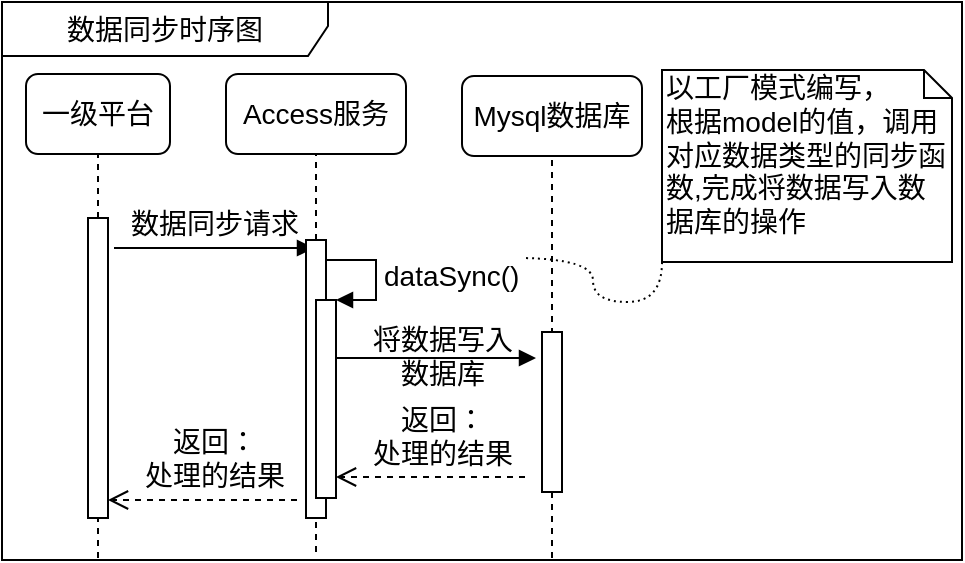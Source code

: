 <mxfile version="10.6.7" type="github"><diagram id="Nq_o8yzWOpiHp1co7Icl" name="ÃÂÃÂ§ÃÂÃÂ¬ÃÂÃÂ¬ 1 ÃÂÃÂ©ÃÂÃÂ¡ÃÂÃÂµ"><mxGraphModel dx="1007" dy="579" grid="1" gridSize="10" guides="1" tooltips="1" connect="1" arrows="1" fold="1" page="1" pageScale="1" pageWidth="850" pageHeight="1100" math="0" shadow="0"><root><mxCell id="0"/><mxCell id="1" parent="0"/><mxCell id="xPaLHOL1WlisoM8n0BUH-14" value="" style="endArrow=none;dashed=1;html=1;fontSize=14;fontColor=#000000;" parent="1" edge="1"><mxGeometry width="50" height="50" relative="1" as="geometry"><mxPoint x="277" y="447" as="sourcePoint"/><mxPoint x="277" y="400" as="targetPoint"/></mxGeometry></mxCell><mxCell id="xPaLHOL1WlisoM8n0BUH-29" value="&lt;font style=&quot;font-size: 14px&quot;&gt;数据同步时序图&lt;/font&gt;" style="shape=umlFrame;whiteSpace=wrap;html=1;width=163;height=27;" parent="1" vertex="1"><mxGeometry x="120" y="172" width="480" height="279" as="geometry"/></mxCell><mxCell id="xPaLHOL1WlisoM8n0BUH-15" value="&lt;font style=&quot;font-size: 14px&quot;&gt;数据同步请求&lt;/font&gt;" style="html=1;verticalAlign=bottom;endArrow=block;labelBackgroundColor=none;fontFamily=Verdana;fontSize=14;elbow=vertical;fontColor=#000000;" parent="1" edge="1"><mxGeometry relative="1" as="geometry"><mxPoint x="176" y="295" as="sourcePoint"/><mxPoint x="276" y="295" as="targetPoint"/></mxGeometry></mxCell><mxCell id="xPaLHOL1WlisoM8n0BUH-2" value="Access服务" style="rounded=1;whiteSpace=wrap;html=1;fontSize=14;fontColor=#000000;" parent="1" vertex="1"><mxGeometry x="232" y="208" width="90" height="40" as="geometry"/></mxCell><mxCell id="xPaLHOL1WlisoM8n0BUH-3" value="" style="endArrow=none;dashed=1;html=1;fontSize=14;fontColor=#000000;" parent="1" source="xPaLHOL1WlisoM8n0BUH-13" edge="1"><mxGeometry width="50" height="50" relative="1" as="geometry"><mxPoint x="277" y="498" as="sourcePoint"/><mxPoint x="277" y="248" as="targetPoint"/></mxGeometry></mxCell><mxCell id="xPaLHOL1WlisoM8n0BUH-4" value="" style="endArrow=none;dashed=1;html=1;fontSize=14;fontColor=#000000;entryX=0.5;entryY=1;entryDx=0;entryDy=0;" parent="1" source="04s7mEBJnTga2DXDxcHk-3" target="xPaLHOL1WlisoM8n0BUH-9" edge="1"><mxGeometry width="50" height="50" relative="1" as="geometry"><mxPoint x="168" y="450" as="sourcePoint"/><mxPoint x="173.5" y="272.5" as="targetPoint"/></mxGeometry></mxCell><mxCell id="xPaLHOL1WlisoM8n0BUH-9" value="一级平台" style="rounded=1;whiteSpace=wrap;html=1;fontSize=14;fontColor=#000000;" parent="1" vertex="1"><mxGeometry x="132" y="208" width="72" height="40" as="geometry"/></mxCell><mxCell id="xPaLHOL1WlisoM8n0BUH-13" value="" style="html=1;points=[];perimeter=orthogonalPerimeter;rounded=0;shadow=0;comic=0;labelBackgroundColor=none;strokeColor=#000000;strokeWidth=1;fillColor=#FFFFFF;fontFamily=Verdana;fontSize=14;fontColor=#000000;align=center;" parent="1" vertex="1"><mxGeometry x="272" y="291" width="10" height="139" as="geometry"/></mxCell><mxCell id="xPaLHOL1WlisoM8n0BUH-28" value="返回：&lt;br&gt;处理的结果&lt;br&gt;" style="html=1;verticalAlign=bottom;endArrow=open;dashed=1;endSize=8;labelBackgroundColor=none;fontFamily=Verdana;fontSize=14;fontColor=#000000;" parent="1" edge="1"><mxGeometry x="-0.111" relative="1" as="geometry"><mxPoint x="173" y="421" as="targetPoint"/><mxPoint x="267.5" y="421" as="sourcePoint"/><mxPoint as="offset"/></mxGeometry></mxCell><mxCell id="-LViELrZoC9JiLsh_qoM-4" value="" style="html=1;points=[];perimeter=orthogonalPerimeter;fontSize=14;" parent="1" vertex="1"><mxGeometry x="277" y="321" width="10" height="99" as="geometry"/></mxCell><mxCell id="-LViELrZoC9JiLsh_qoM-5" value="dataSync()" style="edgeStyle=orthogonalEdgeStyle;html=1;align=left;spacingLeft=2;endArrow=block;rounded=0;entryX=1;entryY=0;strokeWidth=1;fontSize=14;" parent="1" target="-LViELrZoC9JiLsh_qoM-4" edge="1"><mxGeometry relative="1" as="geometry"><mxPoint x="282" y="301" as="sourcePoint"/><Array as="points"><mxPoint x="307" y="301"/></Array></mxGeometry></mxCell><mxCell id="04s7mEBJnTga2DXDxcHk-3" value="" style="html=1;points=[];perimeter=orthogonalPerimeter;rounded=0;shadow=0;comic=0;labelBackgroundColor=none;strokeColor=#000000;strokeWidth=1;fillColor=#FFFFFF;fontFamily=Verdana;fontSize=14;fontColor=#000000;align=center;" vertex="1" parent="1"><mxGeometry x="163" y="280" width="10" height="150" as="geometry"/></mxCell><mxCell id="04s7mEBJnTga2DXDxcHk-4" value="" style="endArrow=none;dashed=1;html=1;fontSize=14;fontColor=#000000;entryX=0.5;entryY=1;entryDx=0;entryDy=0;" edge="1" parent="1" target="04s7mEBJnTga2DXDxcHk-3"><mxGeometry width="50" height="50" relative="1" as="geometry"><mxPoint x="168" y="450" as="sourcePoint"/><mxPoint x="168" y="248" as="targetPoint"/></mxGeometry></mxCell><mxCell id="04s7mEBJnTga2DXDxcHk-19" style="edgeStyle=orthogonalEdgeStyle;curved=1;rounded=0;orthogonalLoop=1;jettySize=auto;html=1;exitX=0;exitY=1;exitDx=0;exitDy=0;exitPerimeter=0;dashed=1;dashPattern=1 2;endArrow=none;endFill=0;fontSize=14;" edge="1" parent="1" source="04s7mEBJnTga2DXDxcHk-6"><mxGeometry relative="1" as="geometry"><mxPoint x="380" y="300" as="targetPoint"/></mxGeometry></mxCell><mxCell id="04s7mEBJnTga2DXDxcHk-6" value="&lt;font style=&quot;font-size: 14px&quot;&gt;以工厂模式编写，&lt;br style=&quot;font-size: 14px&quot;&gt;根据model的值，调用对应数据类型的同步函数,完成将数据写入数据库的操作&lt;/font&gt;&lt;br style=&quot;font-size: 14px&quot;&gt;" style="shape=note;whiteSpace=wrap;html=1;size=14;verticalAlign=top;align=left;spacingTop=-6;fontSize=14;" vertex="1" parent="1"><mxGeometry x="450" y="206" width="145" height="96" as="geometry"/></mxCell><mxCell id="04s7mEBJnTga2DXDxcHk-11" value="Mysql数据库" style="rounded=1;whiteSpace=wrap;html=1;fontSize=14;fontColor=#000000;" vertex="1" parent="1"><mxGeometry x="350" y="209" width="90" height="40" as="geometry"/></mxCell><mxCell id="04s7mEBJnTga2DXDxcHk-12" value="" style="endArrow=none;dashed=1;html=1;fontSize=14;fontColor=#000000;" edge="1" parent="1"><mxGeometry width="50" height="50" relative="1" as="geometry"><mxPoint x="395" y="338" as="sourcePoint"/><mxPoint x="395" y="248" as="targetPoint"/><Array as="points"/></mxGeometry></mxCell><mxCell id="04s7mEBJnTga2DXDxcHk-14" value="" style="html=1;points=[];perimeter=orthogonalPerimeter;rounded=0;shadow=0;comic=0;labelBackgroundColor=none;strokeColor=#000000;strokeWidth=1;fillColor=#FFFFFF;fontFamily=Verdana;fontSize=14;fontColor=#000000;align=center;" vertex="1" parent="1"><mxGeometry x="390" y="337" width="10" height="80" as="geometry"/></mxCell><mxCell id="04s7mEBJnTga2DXDxcHk-15" value="" style="endArrow=none;dashed=1;html=1;fontSize=14;fontColor=#000000;" edge="1" parent="1" target="04s7mEBJnTga2DXDxcHk-14"><mxGeometry width="50" height="50" relative="1" as="geometry"><mxPoint x="395" y="450" as="sourcePoint"/><mxPoint x="395" y="254" as="targetPoint"/></mxGeometry></mxCell><mxCell id="04s7mEBJnTga2DXDxcHk-17" value="将数据写入&lt;br&gt;数据库" style="html=1;verticalAlign=bottom;endArrow=block;labelBackgroundColor=none;fontFamily=Verdana;fontSize=14;elbow=vertical;fontColor=#000000;" edge="1" parent="1"><mxGeometry x="0.06" y="-20" relative="1" as="geometry"><mxPoint x="287" y="350" as="sourcePoint"/><mxPoint x="387" y="350" as="targetPoint"/><mxPoint as="offset"/></mxGeometry></mxCell><mxCell id="04s7mEBJnTga2DXDxcHk-18" value="返回：&lt;br&gt;处理的结果&lt;br&gt;" style="html=1;verticalAlign=bottom;endArrow=open;dashed=1;endSize=8;labelBackgroundColor=none;fontFamily=Verdana;fontSize=14;fontColor=#000000;" edge="1" parent="1"><mxGeometry x="-0.111" relative="1" as="geometry"><mxPoint x="287" y="409.5" as="targetPoint"/><mxPoint x="381.5" y="409.5" as="sourcePoint"/><mxPoint as="offset"/></mxGeometry></mxCell></root></mxGraphModel></diagram></mxfile>